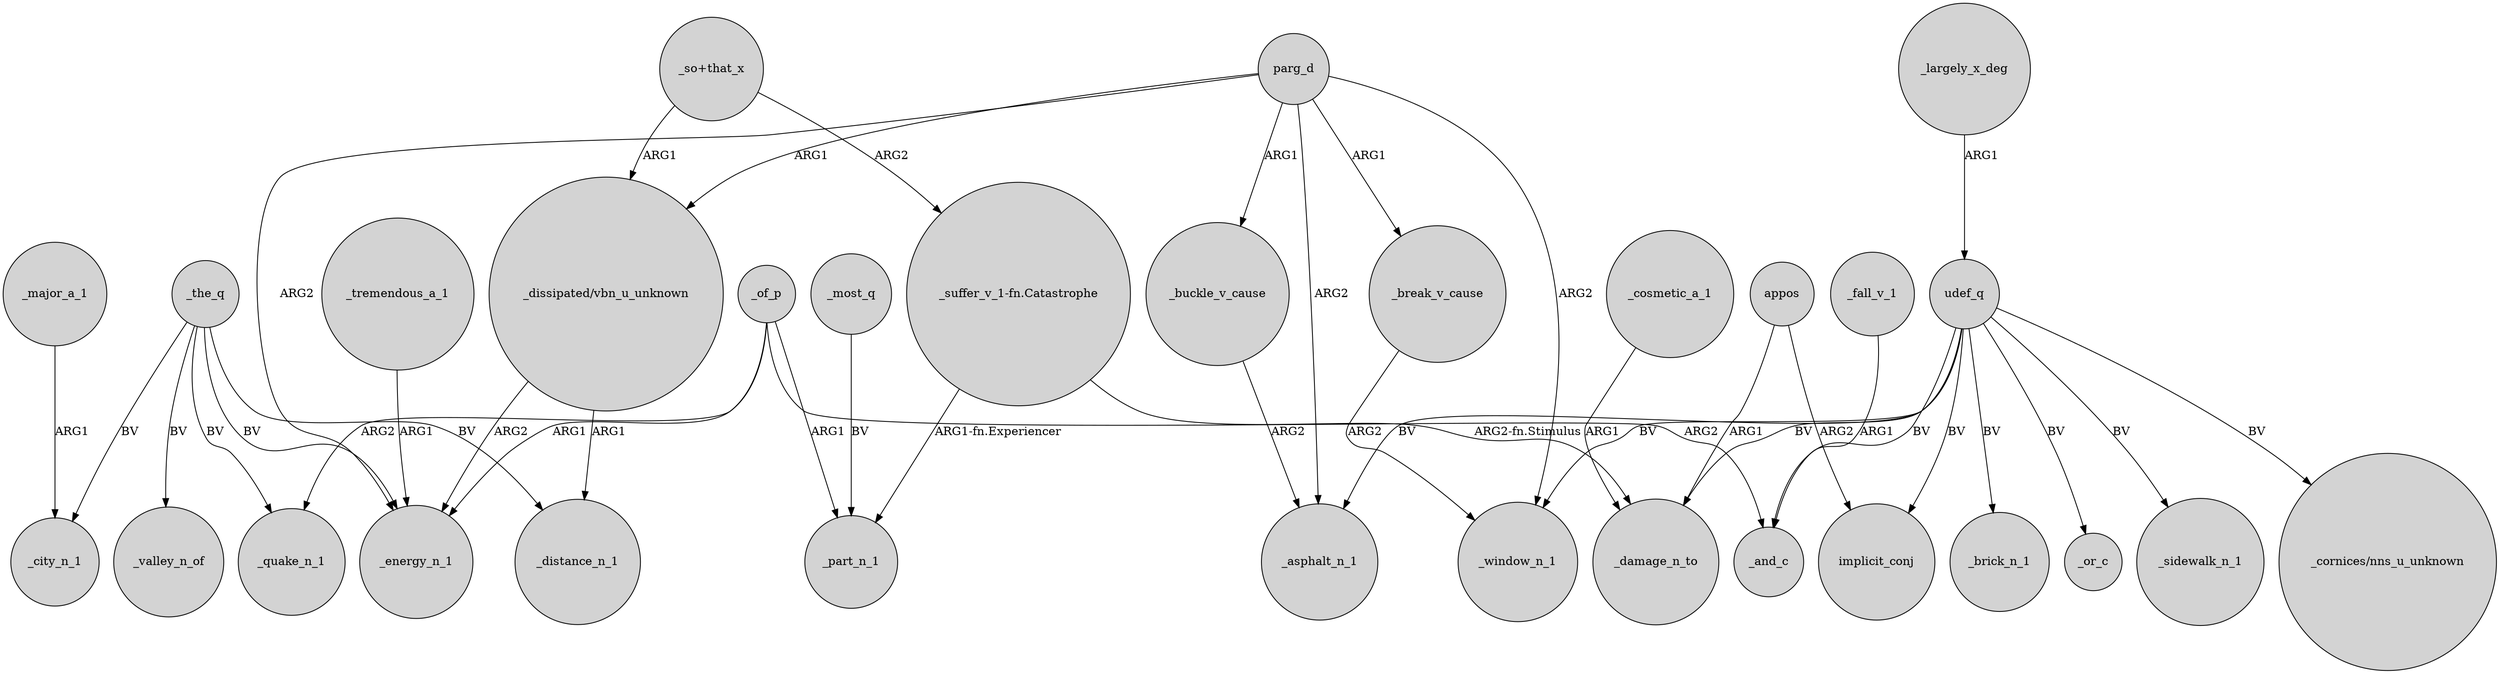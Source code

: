 digraph {
	node [shape=circle style=filled]
	parg_d -> "_dissipated/vbn_u_unknown" [label=ARG1]
	parg_d -> _window_n_1 [label=ARG2]
	udef_q -> _asphalt_n_1 [label=BV]
	parg_d -> _asphalt_n_1 [label=ARG2]
	udef_q -> "_cornices/nns_u_unknown" [label=BV]
	_the_q -> _quake_n_1 [label=BV]
	parg_d -> _break_v_cause [label=ARG1]
	"_suffer_v_1-fn.Catastrophe" -> _damage_n_to [label="ARG2-fn.Stimulus"]
	udef_q -> _brick_n_1 [label=BV]
	appos -> _damage_n_to [label=ARG1]
	_of_p -> _and_c [label=ARG2]
	_the_q -> _distance_n_1 [label=BV]
	_fall_v_1 -> _and_c [label=ARG1]
	appos -> implicit_conj [label=ARG2]
	_tremendous_a_1 -> _energy_n_1 [label=ARG1]
	udef_q -> _or_c [label=BV]
	_of_p -> _part_n_1 [label=ARG1]
	udef_q -> implicit_conj [label=BV]
	parg_d -> _buckle_v_cause [label=ARG1]
	_cosmetic_a_1 -> _damage_n_to [label=ARG1]
	"_suffer_v_1-fn.Catastrophe" -> _part_n_1 [label="ARG1-fn.Experiencer"]
	"_so+that_x" -> "_dissipated/vbn_u_unknown" [label=ARG1]
	parg_d -> _energy_n_1 [label=ARG2]
	_buckle_v_cause -> _asphalt_n_1 [label=ARG2]
	"_so+that_x" -> "_suffer_v_1-fn.Catastrophe" [label=ARG2]
	udef_q -> _sidewalk_n_1 [label=BV]
	_largely_x_deg -> udef_q [label=ARG1]
	udef_q -> _damage_n_to [label=BV]
	_the_q -> _energy_n_1 [label=BV]
	_of_p -> _quake_n_1 [label=ARG2]
	"_dissipated/vbn_u_unknown" -> _energy_n_1 [label=ARG2]
	_the_q -> _city_n_1 [label=BV]
	_break_v_cause -> _window_n_1 [label=ARG2]
	udef_q -> _window_n_1 [label=BV]
	_major_a_1 -> _city_n_1 [label=ARG1]
	"_dissipated/vbn_u_unknown" -> _distance_n_1 [label=ARG1]
	_of_p -> _energy_n_1 [label=ARG1]
	udef_q -> _and_c [label=BV]
	_most_q -> _part_n_1 [label=BV]
	_the_q -> _valley_n_of [label=BV]
}
